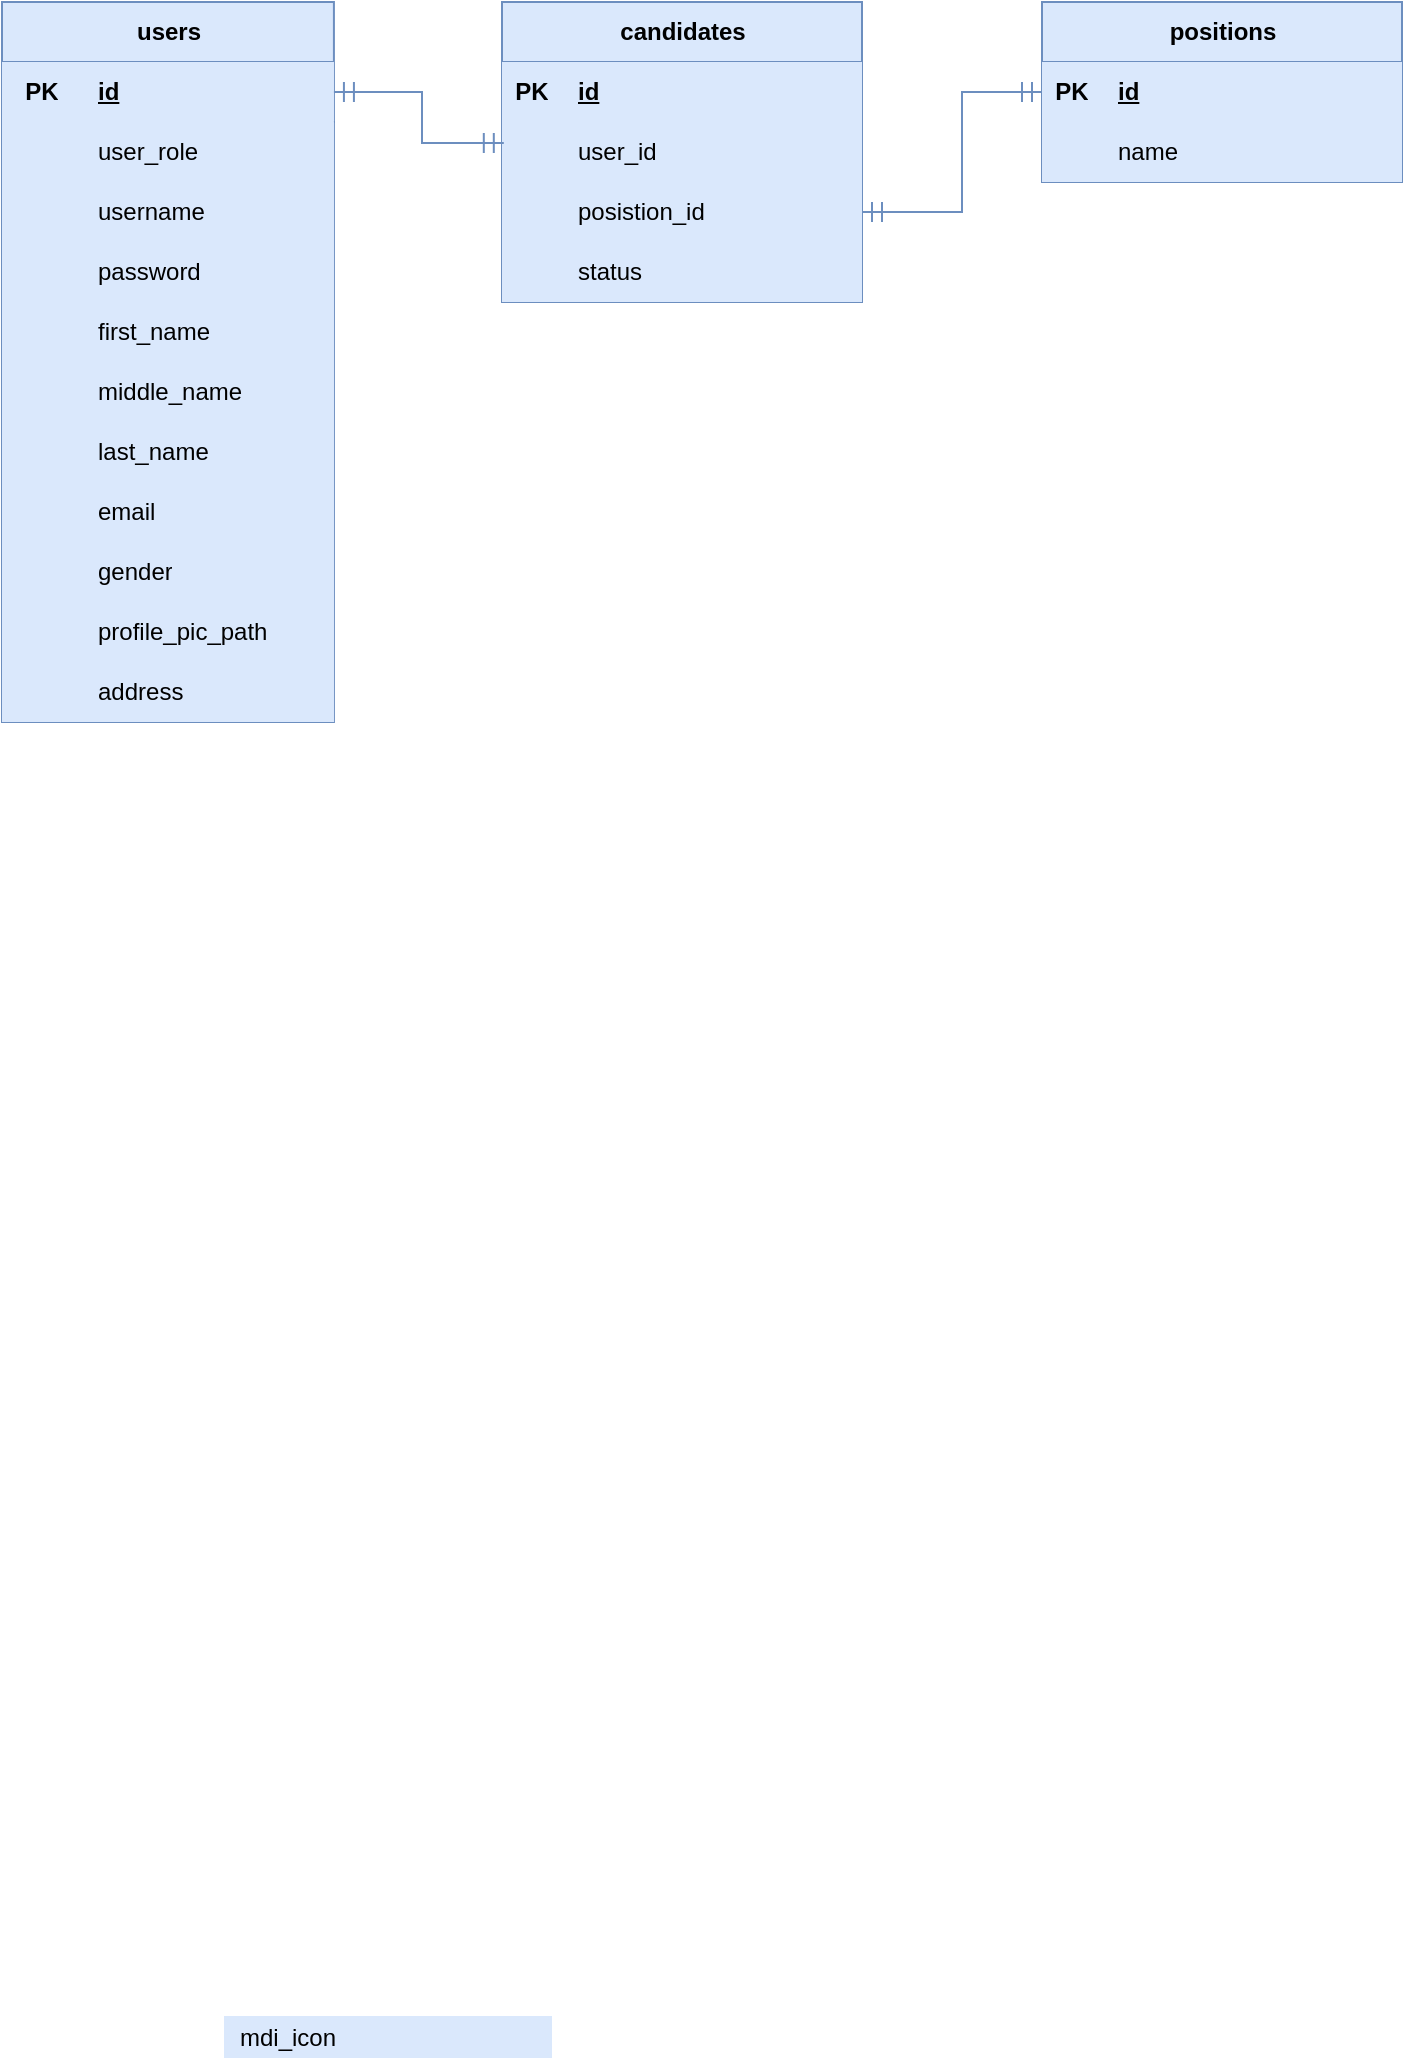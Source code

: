 <mxfile version="21.6.8" type="device">
  <diagram id="R2lEEEUBdFMjLlhIrx00" name="Page-1">
    <mxGraphModel dx="1759" dy="1696" grid="1" gridSize="10" guides="1" tooltips="1" connect="1" arrows="1" fold="1" page="1" pageScale="1" pageWidth="850" pageHeight="1100" math="0" shadow="0" extFonts="Permanent Marker^https://fonts.googleapis.com/css?family=Permanent+Marker">
      <root>
        <mxCell id="0" />
        <mxCell id="1" parent="0" />
        <mxCell id="FnZsgBoeHZm3OFhOHPzo-1" value="candidates" style="shape=table;startSize=30;container=1;collapsible=1;childLayout=tableLayout;fixedRows=1;rowLines=0;fontStyle=1;align=center;resizeLast=1;html=1;fillColor=#dae8fc;strokeColor=#6c8ebf;shadow=0;swimlaneLine=1;" parent="1" vertex="1">
          <mxGeometry x="-550" y="-960" width="180" height="150.0" as="geometry" />
        </mxCell>
        <mxCell id="FnZsgBoeHZm3OFhOHPzo-2" value="" style="shape=tableRow;horizontal=0;startSize=0;swimlaneHead=0;swimlaneBody=0;fillColor=#dae8fc;collapsible=0;dropTarget=0;points=[[0,0.5],[1,0.5]];portConstraint=eastwest;top=0;left=0;right=0;bottom=1;strokeColor=#6c8ebf;shadow=0;swimlaneLine=1;" parent="FnZsgBoeHZm3OFhOHPzo-1" vertex="1">
          <mxGeometry y="30" width="180" height="30" as="geometry" />
        </mxCell>
        <mxCell id="FnZsgBoeHZm3OFhOHPzo-3" value="PK" style="shape=partialRectangle;connectable=0;fillColor=#dae8fc;top=0;left=0;bottom=0;right=0;fontStyle=1;overflow=hidden;whiteSpace=wrap;html=1;strokeColor=#6c8ebf;shadow=0;swimlaneLine=1;" parent="FnZsgBoeHZm3OFhOHPzo-2" vertex="1">
          <mxGeometry width="30" height="30" as="geometry">
            <mxRectangle width="30" height="30" as="alternateBounds" />
          </mxGeometry>
        </mxCell>
        <mxCell id="FnZsgBoeHZm3OFhOHPzo-4" value="id&lt;span data-lucid-content=&quot;{&amp;quot;t&amp;quot;:&amp;quot;id&amp;quot;,&amp;quot;m&amp;quot;:[{&amp;quot;s&amp;quot;:0,&amp;quot;n&amp;quot;:&amp;quot;c&amp;quot;,&amp;quot;v&amp;quot;:&amp;quot;3a414aff&amp;quot;,&amp;quot;e&amp;quot;:2},{&amp;quot;s&amp;quot;:0,&amp;quot;n&amp;quot;:&amp;quot;s&amp;quot;,&amp;quot;v&amp;quot;:22.222,&amp;quot;e&amp;quot;:2}]}&quot; data-lucid-type=&quot;application/vnd.lucid.text&quot;&gt;&lt;/span&gt;&lt;span data-lucid-content=&quot;{&amp;quot;t&amp;quot;:&amp;quot;id&amp;quot;,&amp;quot;m&amp;quot;:[{&amp;quot;s&amp;quot;:0,&amp;quot;n&amp;quot;:&amp;quot;c&amp;quot;,&amp;quot;v&amp;quot;:&amp;quot;3a414aff&amp;quot;,&amp;quot;e&amp;quot;:2},{&amp;quot;s&amp;quot;:0,&amp;quot;n&amp;quot;:&amp;quot;s&amp;quot;,&amp;quot;v&amp;quot;:22.222,&amp;quot;e&amp;quot;:2}]}&quot; data-lucid-type=&quot;application/vnd.lucid.text&quot;&gt;&lt;/span&gt;&lt;span data-lucid-content=&quot;{&amp;quot;t&amp;quot;:&amp;quot;id&amp;quot;,&amp;quot;m&amp;quot;:[{&amp;quot;s&amp;quot;:0,&amp;quot;n&amp;quot;:&amp;quot;c&amp;quot;,&amp;quot;v&amp;quot;:&amp;quot;3a414aff&amp;quot;,&amp;quot;e&amp;quot;:2},{&amp;quot;s&amp;quot;:0,&amp;quot;n&amp;quot;:&amp;quot;s&amp;quot;,&amp;quot;v&amp;quot;:22.222,&amp;quot;e&amp;quot;:2}]}&quot; data-lucid-type=&quot;application/vnd.lucid.text&quot;&gt;&lt;/span&gt;&lt;span data-lucid-content=&quot;{&amp;quot;t&amp;quot;:&amp;quot;id&amp;quot;,&amp;quot;m&amp;quot;:[{&amp;quot;s&amp;quot;:0,&amp;quot;n&amp;quot;:&amp;quot;c&amp;quot;,&amp;quot;v&amp;quot;:&amp;quot;3a414aff&amp;quot;,&amp;quot;e&amp;quot;:2},{&amp;quot;s&amp;quot;:0,&amp;quot;n&amp;quot;:&amp;quot;s&amp;quot;,&amp;quot;v&amp;quot;:22.222,&amp;quot;e&amp;quot;:2}]}&quot; data-lucid-type=&quot;application/vnd.lucid.text&quot;&gt;&lt;/span&gt;&lt;span data-lucid-content=&quot;{&amp;quot;t&amp;quot;:&amp;quot;id&amp;quot;,&amp;quot;m&amp;quot;:[{&amp;quot;s&amp;quot;:0,&amp;quot;n&amp;quot;:&amp;quot;c&amp;quot;,&amp;quot;v&amp;quot;:&amp;quot;3a414aff&amp;quot;,&amp;quot;e&amp;quot;:2},{&amp;quot;s&amp;quot;:0,&amp;quot;n&amp;quot;:&amp;quot;s&amp;quot;,&amp;quot;v&amp;quot;:22.222,&amp;quot;e&amp;quot;:2}]}&quot; data-lucid-type=&quot;application/vnd.lucid.text&quot;&gt;&lt;/span&gt;" style="shape=partialRectangle;connectable=0;fillColor=#dae8fc;top=0;left=0;bottom=0;right=0;align=left;spacingLeft=6;fontStyle=5;overflow=hidden;whiteSpace=wrap;html=1;strokeColor=#6c8ebf;shadow=0;swimlaneLine=1;" parent="FnZsgBoeHZm3OFhOHPzo-2" vertex="1">
          <mxGeometry x="30" width="150" height="30" as="geometry">
            <mxRectangle width="150" height="30" as="alternateBounds" />
          </mxGeometry>
        </mxCell>
        <mxCell id="FnZsgBoeHZm3OFhOHPzo-5" value="" style="shape=tableRow;horizontal=0;startSize=0;swimlaneHead=0;swimlaneBody=0;fillColor=#dae8fc;collapsible=0;dropTarget=0;points=[[0,0.5],[1,0.5]];portConstraint=eastwest;top=0;left=0;right=0;bottom=0;strokeColor=#6c8ebf;shadow=0;swimlaneLine=1;" parent="FnZsgBoeHZm3OFhOHPzo-1" vertex="1">
          <mxGeometry y="60" width="180" height="30" as="geometry" />
        </mxCell>
        <mxCell id="FnZsgBoeHZm3OFhOHPzo-6" value="" style="shape=partialRectangle;connectable=0;fillColor=#dae8fc;top=0;left=0;bottom=0;right=0;editable=1;overflow=hidden;whiteSpace=wrap;html=1;strokeColor=#6c8ebf;shadow=0;swimlaneLine=1;" parent="FnZsgBoeHZm3OFhOHPzo-5" vertex="1">
          <mxGeometry width="30" height="30" as="geometry">
            <mxRectangle width="30" height="30" as="alternateBounds" />
          </mxGeometry>
        </mxCell>
        <mxCell id="FnZsgBoeHZm3OFhOHPzo-7" value="user_id" style="shape=partialRectangle;connectable=0;fillColor=#dae8fc;top=0;left=0;bottom=0;right=0;align=left;spacingLeft=6;overflow=hidden;whiteSpace=wrap;html=1;strokeColor=#6c8ebf;shadow=0;swimlaneLine=1;" parent="FnZsgBoeHZm3OFhOHPzo-5" vertex="1">
          <mxGeometry x="30" width="150" height="30" as="geometry">
            <mxRectangle width="150" height="30" as="alternateBounds" />
          </mxGeometry>
        </mxCell>
        <mxCell id="FnZsgBoeHZm3OFhOHPzo-8" value="" style="shape=tableRow;horizontal=0;startSize=0;swimlaneHead=0;swimlaneBody=0;fillColor=#dae8fc;collapsible=0;dropTarget=0;points=[[0,0.5],[1,0.5]];portConstraint=eastwest;top=0;left=0;right=0;bottom=0;strokeColor=#6c8ebf;shadow=0;swimlaneLine=1;" parent="FnZsgBoeHZm3OFhOHPzo-1" vertex="1">
          <mxGeometry y="90" width="180" height="30" as="geometry" />
        </mxCell>
        <mxCell id="FnZsgBoeHZm3OFhOHPzo-9" value="" style="shape=partialRectangle;connectable=0;fillColor=#dae8fc;top=0;left=0;bottom=0;right=0;editable=1;overflow=hidden;whiteSpace=wrap;html=1;strokeColor=#6c8ebf;shadow=0;swimlaneLine=1;" parent="FnZsgBoeHZm3OFhOHPzo-8" vertex="1">
          <mxGeometry width="30" height="30" as="geometry">
            <mxRectangle width="30" height="30" as="alternateBounds" />
          </mxGeometry>
        </mxCell>
        <mxCell id="FnZsgBoeHZm3OFhOHPzo-10" value="posistion_id" style="shape=partialRectangle;connectable=0;fillColor=#dae8fc;top=0;left=0;bottom=0;right=0;align=left;spacingLeft=6;overflow=hidden;whiteSpace=wrap;html=1;strokeColor=#6c8ebf;shadow=0;swimlaneLine=1;" parent="FnZsgBoeHZm3OFhOHPzo-8" vertex="1">
          <mxGeometry x="30" width="150" height="30" as="geometry">
            <mxRectangle width="150" height="30" as="alternateBounds" />
          </mxGeometry>
        </mxCell>
        <mxCell id="BjhhpSd7ymP0cHESQUmX-1" style="shape=tableRow;horizontal=0;startSize=0;swimlaneHead=0;swimlaneBody=0;fillColor=#dae8fc;collapsible=0;dropTarget=0;points=[[0,0.5],[1,0.5]];portConstraint=eastwest;top=0;left=0;right=0;bottom=0;strokeColor=#6c8ebf;shadow=0;swimlaneLine=1;" parent="FnZsgBoeHZm3OFhOHPzo-1" vertex="1">
          <mxGeometry y="120" width="180" height="30" as="geometry" />
        </mxCell>
        <mxCell id="BjhhpSd7ymP0cHESQUmX-2" style="shape=partialRectangle;connectable=0;fillColor=#dae8fc;top=0;left=0;bottom=0;right=0;editable=1;overflow=hidden;whiteSpace=wrap;html=1;strokeColor=#6c8ebf;shadow=0;swimlaneLine=1;" parent="BjhhpSd7ymP0cHESQUmX-1" vertex="1">
          <mxGeometry width="30" height="30" as="geometry">
            <mxRectangle width="30" height="30" as="alternateBounds" />
          </mxGeometry>
        </mxCell>
        <mxCell id="BjhhpSd7ymP0cHESQUmX-3" value="status" style="shape=partialRectangle;connectable=0;fillColor=#dae8fc;top=0;left=0;bottom=0;right=0;align=left;spacingLeft=6;overflow=hidden;whiteSpace=wrap;html=1;strokeColor=#6c8ebf;shadow=0;swimlaneLine=1;" parent="BjhhpSd7ymP0cHESQUmX-1" vertex="1">
          <mxGeometry x="30" width="150" height="30" as="geometry">
            <mxRectangle width="150" height="30" as="alternateBounds" />
          </mxGeometry>
        </mxCell>
        <mxCell id="FnZsgBoeHZm3OFhOHPzo-114" value="users" style="shape=table;startSize=30;container=1;collapsible=1;childLayout=tableLayout;fixedRows=1;rowLines=0;fontStyle=1;align=center;resizeLast=1;html=1;fillColor=#dae8fc;strokeColor=#6c8ebf;shadow=0;swimlaneLine=1;" parent="1" vertex="1">
          <mxGeometry x="-800" y="-960" width="165.96" height="360" as="geometry" />
        </mxCell>
        <mxCell id="FnZsgBoeHZm3OFhOHPzo-115" value="" style="shape=tableRow;horizontal=0;startSize=0;swimlaneHead=0;swimlaneBody=0;fillColor=#dae8fc;collapsible=0;dropTarget=0;points=[[0,0.5],[1,0.5]];portConstraint=eastwest;top=0;left=0;right=0;bottom=1;strokeColor=#6c8ebf;shadow=0;swimlaneLine=1;" parent="FnZsgBoeHZm3OFhOHPzo-114" vertex="1">
          <mxGeometry y="30" width="165.96" height="30" as="geometry" />
        </mxCell>
        <mxCell id="FnZsgBoeHZm3OFhOHPzo-116" value="PK" style="shape=partialRectangle;connectable=0;fillColor=#dae8fc;top=0;left=0;bottom=0;right=0;fontStyle=1;overflow=hidden;whiteSpace=wrap;html=1;strokeColor=#6c8ebf;shadow=0;swimlaneLine=1;" parent="FnZsgBoeHZm3OFhOHPzo-115" vertex="1">
          <mxGeometry width="40" height="30" as="geometry">
            <mxRectangle width="40" height="30" as="alternateBounds" />
          </mxGeometry>
        </mxCell>
        <mxCell id="FnZsgBoeHZm3OFhOHPzo-117" value="id&lt;span data-lucid-content=&quot;{&amp;quot;t&amp;quot;:&amp;quot;id&amp;quot;,&amp;quot;m&amp;quot;:[{&amp;quot;s&amp;quot;:0,&amp;quot;n&amp;quot;:&amp;quot;c&amp;quot;,&amp;quot;v&amp;quot;:&amp;quot;3a414aff&amp;quot;,&amp;quot;e&amp;quot;:2},{&amp;quot;s&amp;quot;:0,&amp;quot;n&amp;quot;:&amp;quot;s&amp;quot;,&amp;quot;v&amp;quot;:22.222,&amp;quot;e&amp;quot;:2}]}&quot; data-lucid-type=&quot;application/vnd.lucid.text&quot;&gt;&lt;/span&gt;&lt;span data-lucid-content=&quot;{&amp;quot;t&amp;quot;:&amp;quot;id&amp;quot;,&amp;quot;m&amp;quot;:[{&amp;quot;s&amp;quot;:0,&amp;quot;n&amp;quot;:&amp;quot;c&amp;quot;,&amp;quot;v&amp;quot;:&amp;quot;3a414aff&amp;quot;,&amp;quot;e&amp;quot;:2},{&amp;quot;s&amp;quot;:0,&amp;quot;n&amp;quot;:&amp;quot;s&amp;quot;,&amp;quot;v&amp;quot;:22.222,&amp;quot;e&amp;quot;:2}]}&quot; data-lucid-type=&quot;application/vnd.lucid.text&quot;&gt;&lt;/span&gt;&lt;span data-lucid-content=&quot;{&amp;quot;t&amp;quot;:&amp;quot;id&amp;quot;,&amp;quot;m&amp;quot;:[{&amp;quot;s&amp;quot;:0,&amp;quot;n&amp;quot;:&amp;quot;c&amp;quot;,&amp;quot;v&amp;quot;:&amp;quot;3a414aff&amp;quot;,&amp;quot;e&amp;quot;:2},{&amp;quot;s&amp;quot;:0,&amp;quot;n&amp;quot;:&amp;quot;s&amp;quot;,&amp;quot;v&amp;quot;:22.222,&amp;quot;e&amp;quot;:2}]}&quot; data-lucid-type=&quot;application/vnd.lucid.text&quot;&gt;&lt;/span&gt;&lt;span data-lucid-content=&quot;{&amp;quot;t&amp;quot;:&amp;quot;id&amp;quot;,&amp;quot;m&amp;quot;:[{&amp;quot;s&amp;quot;:0,&amp;quot;n&amp;quot;:&amp;quot;c&amp;quot;,&amp;quot;v&amp;quot;:&amp;quot;3a414aff&amp;quot;,&amp;quot;e&amp;quot;:2},{&amp;quot;s&amp;quot;:0,&amp;quot;n&amp;quot;:&amp;quot;s&amp;quot;,&amp;quot;v&amp;quot;:22.222,&amp;quot;e&amp;quot;:2}]}&quot; data-lucid-type=&quot;application/vnd.lucid.text&quot;&gt;&lt;/span&gt;&lt;span data-lucid-content=&quot;{&amp;quot;t&amp;quot;:&amp;quot;id&amp;quot;,&amp;quot;m&amp;quot;:[{&amp;quot;s&amp;quot;:0,&amp;quot;n&amp;quot;:&amp;quot;c&amp;quot;,&amp;quot;v&amp;quot;:&amp;quot;3a414aff&amp;quot;,&amp;quot;e&amp;quot;:2},{&amp;quot;s&amp;quot;:0,&amp;quot;n&amp;quot;:&amp;quot;s&amp;quot;,&amp;quot;v&amp;quot;:22.222,&amp;quot;e&amp;quot;:2}]}&quot; data-lucid-type=&quot;application/vnd.lucid.text&quot;&gt;&lt;/span&gt;" style="shape=partialRectangle;connectable=0;fillColor=#dae8fc;top=0;left=0;bottom=0;right=0;align=left;spacingLeft=6;fontStyle=5;overflow=hidden;whiteSpace=wrap;html=1;strokeColor=#6c8ebf;shadow=0;swimlaneLine=1;" parent="FnZsgBoeHZm3OFhOHPzo-115" vertex="1">
          <mxGeometry x="40" width="125.96" height="30" as="geometry">
            <mxRectangle width="125.96" height="30" as="alternateBounds" />
          </mxGeometry>
        </mxCell>
        <mxCell id="jvCDzrmosAp2p4c99oZB-1" style="shape=tableRow;horizontal=0;startSize=0;swimlaneHead=0;swimlaneBody=0;fillColor=#dae8fc;collapsible=0;dropTarget=0;points=[[0,0.5],[1,0.5]];portConstraint=eastwest;top=0;left=0;right=0;bottom=0;strokeColor=#6c8ebf;shadow=0;swimlaneLine=1;" parent="FnZsgBoeHZm3OFhOHPzo-114" vertex="1">
          <mxGeometry y="60" width="165.96" height="30" as="geometry" />
        </mxCell>
        <mxCell id="jvCDzrmosAp2p4c99oZB-2" style="shape=partialRectangle;connectable=0;fillColor=#dae8fc;top=0;left=0;bottom=0;right=0;editable=1;overflow=hidden;whiteSpace=wrap;html=1;strokeColor=#6c8ebf;shadow=0;swimlaneLine=1;" parent="jvCDzrmosAp2p4c99oZB-1" vertex="1">
          <mxGeometry width="40" height="30" as="geometry">
            <mxRectangle width="40" height="30" as="alternateBounds" />
          </mxGeometry>
        </mxCell>
        <mxCell id="jvCDzrmosAp2p4c99oZB-3" value="user_role" style="shape=partialRectangle;connectable=0;fillColor=#dae8fc;top=0;left=0;bottom=0;right=0;align=left;spacingLeft=6;overflow=hidden;whiteSpace=wrap;html=1;strokeColor=#6c8ebf;shadow=0;swimlaneLine=1;" parent="jvCDzrmosAp2p4c99oZB-1" vertex="1">
          <mxGeometry x="40" width="125.96" height="30" as="geometry">
            <mxRectangle width="125.96" height="30" as="alternateBounds" />
          </mxGeometry>
        </mxCell>
        <mxCell id="jvCDzrmosAp2p4c99oZB-19" style="shape=tableRow;horizontal=0;startSize=0;swimlaneHead=0;swimlaneBody=0;fillColor=#dae8fc;collapsible=0;dropTarget=0;points=[[0,0.5],[1,0.5]];portConstraint=eastwest;top=0;left=0;right=0;bottom=0;strokeColor=#6c8ebf;shadow=0;swimlaneLine=1;" parent="FnZsgBoeHZm3OFhOHPzo-114" vertex="1">
          <mxGeometry y="90" width="165.96" height="30" as="geometry" />
        </mxCell>
        <mxCell id="jvCDzrmosAp2p4c99oZB-20" style="shape=partialRectangle;connectable=0;fillColor=#dae8fc;top=0;left=0;bottom=0;right=0;editable=1;overflow=hidden;whiteSpace=wrap;html=1;strokeColor=#6c8ebf;shadow=0;swimlaneLine=1;" parent="jvCDzrmosAp2p4c99oZB-19" vertex="1">
          <mxGeometry width="40" height="30" as="geometry">
            <mxRectangle width="40" height="30" as="alternateBounds" />
          </mxGeometry>
        </mxCell>
        <mxCell id="jvCDzrmosAp2p4c99oZB-21" value="username" style="shape=partialRectangle;connectable=0;fillColor=#dae8fc;top=0;left=0;bottom=0;right=0;align=left;spacingLeft=6;overflow=hidden;whiteSpace=wrap;html=1;strokeColor=#6c8ebf;shadow=0;swimlaneLine=1;" parent="jvCDzrmosAp2p4c99oZB-19" vertex="1">
          <mxGeometry x="40" width="125.96" height="30" as="geometry">
            <mxRectangle width="125.96" height="30" as="alternateBounds" />
          </mxGeometry>
        </mxCell>
        <mxCell id="jvCDzrmosAp2p4c99oZB-16" style="shape=tableRow;horizontal=0;startSize=0;swimlaneHead=0;swimlaneBody=0;fillColor=#dae8fc;collapsible=0;dropTarget=0;points=[[0,0.5],[1,0.5]];portConstraint=eastwest;top=0;left=0;right=0;bottom=0;strokeColor=#6c8ebf;shadow=0;swimlaneLine=1;" parent="FnZsgBoeHZm3OFhOHPzo-114" vertex="1">
          <mxGeometry y="120" width="165.96" height="30" as="geometry" />
        </mxCell>
        <mxCell id="jvCDzrmosAp2p4c99oZB-17" style="shape=partialRectangle;connectable=0;fillColor=#dae8fc;top=0;left=0;bottom=0;right=0;editable=1;overflow=hidden;whiteSpace=wrap;html=1;strokeColor=#6c8ebf;shadow=0;swimlaneLine=1;" parent="jvCDzrmosAp2p4c99oZB-16" vertex="1">
          <mxGeometry width="40" height="30" as="geometry">
            <mxRectangle width="40" height="30" as="alternateBounds" />
          </mxGeometry>
        </mxCell>
        <mxCell id="jvCDzrmosAp2p4c99oZB-18" value="password" style="shape=partialRectangle;connectable=0;fillColor=#dae8fc;top=0;left=0;bottom=0;right=0;align=left;spacingLeft=6;overflow=hidden;whiteSpace=wrap;html=1;strokeColor=#6c8ebf;shadow=0;swimlaneLine=1;" parent="jvCDzrmosAp2p4c99oZB-16" vertex="1">
          <mxGeometry x="40" width="125.96" height="30" as="geometry">
            <mxRectangle width="125.96" height="30" as="alternateBounds" />
          </mxGeometry>
        </mxCell>
        <mxCell id="FnZsgBoeHZm3OFhOHPzo-121" style="shape=tableRow;horizontal=0;startSize=0;swimlaneHead=0;swimlaneBody=0;fillColor=#dae8fc;collapsible=0;dropTarget=0;points=[[0,0.5],[1,0.5]];portConstraint=eastwest;top=0;left=0;right=0;bottom=0;strokeColor=#6c8ebf;shadow=0;swimlaneLine=1;" parent="FnZsgBoeHZm3OFhOHPzo-114" vertex="1">
          <mxGeometry y="150" width="165.96" height="30" as="geometry" />
        </mxCell>
        <mxCell id="FnZsgBoeHZm3OFhOHPzo-122" style="shape=partialRectangle;connectable=0;fillColor=#dae8fc;top=0;left=0;bottom=0;right=0;editable=1;overflow=hidden;whiteSpace=wrap;html=1;strokeColor=#6c8ebf;shadow=0;swimlaneLine=1;" parent="FnZsgBoeHZm3OFhOHPzo-121" vertex="1">
          <mxGeometry width="40" height="30" as="geometry">
            <mxRectangle width="40" height="30" as="alternateBounds" />
          </mxGeometry>
        </mxCell>
        <mxCell id="FnZsgBoeHZm3OFhOHPzo-123" value="first_name" style="shape=partialRectangle;connectable=0;fillColor=#dae8fc;top=0;left=0;bottom=0;right=0;align=left;spacingLeft=6;overflow=hidden;whiteSpace=wrap;html=1;strokeColor=#6c8ebf;shadow=0;swimlaneLine=1;" parent="FnZsgBoeHZm3OFhOHPzo-121" vertex="1">
          <mxGeometry x="40" width="125.96" height="30" as="geometry">
            <mxRectangle width="125.96" height="30" as="alternateBounds" />
          </mxGeometry>
        </mxCell>
        <mxCell id="FnZsgBoeHZm3OFhOHPzo-160" style="shape=tableRow;horizontal=0;startSize=0;swimlaneHead=0;swimlaneBody=0;fillColor=#dae8fc;collapsible=0;dropTarget=0;points=[[0,0.5],[1,0.5]];portConstraint=eastwest;top=0;left=0;right=0;bottom=0;strokeColor=#6c8ebf;shadow=0;swimlaneLine=1;" parent="FnZsgBoeHZm3OFhOHPzo-114" vertex="1">
          <mxGeometry y="180" width="165.96" height="30" as="geometry" />
        </mxCell>
        <mxCell id="FnZsgBoeHZm3OFhOHPzo-161" style="shape=partialRectangle;connectable=0;fillColor=#dae8fc;top=0;left=0;bottom=0;right=0;editable=1;overflow=hidden;whiteSpace=wrap;html=1;strokeColor=#6c8ebf;shadow=0;swimlaneLine=1;" parent="FnZsgBoeHZm3OFhOHPzo-160" vertex="1">
          <mxGeometry width="40" height="30" as="geometry">
            <mxRectangle width="40" height="30" as="alternateBounds" />
          </mxGeometry>
        </mxCell>
        <mxCell id="FnZsgBoeHZm3OFhOHPzo-162" value="middle_name" style="shape=partialRectangle;connectable=0;fillColor=#dae8fc;top=0;left=0;bottom=0;right=0;align=left;spacingLeft=6;overflow=hidden;whiteSpace=wrap;html=1;strokeColor=#6c8ebf;shadow=0;swimlaneLine=1;" parent="FnZsgBoeHZm3OFhOHPzo-160" vertex="1">
          <mxGeometry x="40" width="125.96" height="30" as="geometry">
            <mxRectangle width="125.96" height="30" as="alternateBounds" />
          </mxGeometry>
        </mxCell>
        <mxCell id="FnZsgBoeHZm3OFhOHPzo-157" style="shape=tableRow;horizontal=0;startSize=0;swimlaneHead=0;swimlaneBody=0;fillColor=#dae8fc;collapsible=0;dropTarget=0;points=[[0,0.5],[1,0.5]];portConstraint=eastwest;top=0;left=0;right=0;bottom=0;strokeColor=#6c8ebf;shadow=0;swimlaneLine=1;" parent="FnZsgBoeHZm3OFhOHPzo-114" vertex="1">
          <mxGeometry y="210" width="165.96" height="30" as="geometry" />
        </mxCell>
        <mxCell id="FnZsgBoeHZm3OFhOHPzo-158" style="shape=partialRectangle;connectable=0;fillColor=#dae8fc;top=0;left=0;bottom=0;right=0;editable=1;overflow=hidden;whiteSpace=wrap;html=1;strokeColor=#6c8ebf;shadow=0;swimlaneLine=1;" parent="FnZsgBoeHZm3OFhOHPzo-157" vertex="1">
          <mxGeometry width="40" height="30" as="geometry">
            <mxRectangle width="40" height="30" as="alternateBounds" />
          </mxGeometry>
        </mxCell>
        <mxCell id="FnZsgBoeHZm3OFhOHPzo-159" value="last_name" style="shape=partialRectangle;connectable=0;fillColor=#dae8fc;top=0;left=0;bottom=0;right=0;align=left;spacingLeft=6;overflow=hidden;whiteSpace=wrap;html=1;strokeColor=#6c8ebf;shadow=0;swimlaneLine=1;" parent="FnZsgBoeHZm3OFhOHPzo-157" vertex="1">
          <mxGeometry x="40" width="125.96" height="30" as="geometry">
            <mxRectangle width="125.96" height="30" as="alternateBounds" />
          </mxGeometry>
        </mxCell>
        <mxCell id="FnZsgBoeHZm3OFhOHPzo-166" style="shape=tableRow;horizontal=0;startSize=0;swimlaneHead=0;swimlaneBody=0;fillColor=#dae8fc;collapsible=0;dropTarget=0;points=[[0,0.5],[1,0.5]];portConstraint=eastwest;top=0;left=0;right=0;bottom=0;strokeColor=#6c8ebf;shadow=0;swimlaneLine=1;" parent="FnZsgBoeHZm3OFhOHPzo-114" vertex="1">
          <mxGeometry y="240" width="165.96" height="30" as="geometry" />
        </mxCell>
        <mxCell id="FnZsgBoeHZm3OFhOHPzo-167" style="shape=partialRectangle;connectable=0;fillColor=#dae8fc;top=0;left=0;bottom=0;right=0;editable=1;overflow=hidden;whiteSpace=wrap;html=1;strokeColor=#6c8ebf;shadow=0;swimlaneLine=1;" parent="FnZsgBoeHZm3OFhOHPzo-166" vertex="1">
          <mxGeometry width="40" height="30" as="geometry">
            <mxRectangle width="40" height="30" as="alternateBounds" />
          </mxGeometry>
        </mxCell>
        <mxCell id="FnZsgBoeHZm3OFhOHPzo-168" value="email" style="shape=partialRectangle;connectable=0;fillColor=#dae8fc;top=0;left=0;bottom=0;right=0;align=left;spacingLeft=6;overflow=hidden;whiteSpace=wrap;html=1;strokeColor=#6c8ebf;shadow=0;swimlaneLine=1;" parent="FnZsgBoeHZm3OFhOHPzo-166" vertex="1">
          <mxGeometry x="40" width="125.96" height="30" as="geometry">
            <mxRectangle width="125.96" height="30" as="alternateBounds" />
          </mxGeometry>
        </mxCell>
        <mxCell id="FnZsgBoeHZm3OFhOHPzo-124" value="" style="shape=tableRow;horizontal=0;startSize=0;swimlaneHead=0;swimlaneBody=0;fillColor=#dae8fc;collapsible=0;dropTarget=0;points=[[0,0.5],[1,0.5]];portConstraint=eastwest;top=0;left=0;right=0;bottom=0;strokeColor=#6c8ebf;shadow=0;swimlaneLine=1;" parent="FnZsgBoeHZm3OFhOHPzo-114" vertex="1">
          <mxGeometry y="270" width="165.96" height="30" as="geometry" />
        </mxCell>
        <mxCell id="FnZsgBoeHZm3OFhOHPzo-125" value="" style="shape=partialRectangle;connectable=0;fillColor=#dae8fc;top=0;left=0;bottom=0;right=0;editable=1;overflow=hidden;whiteSpace=wrap;html=1;strokeColor=#6c8ebf;shadow=0;swimlaneLine=1;" parent="FnZsgBoeHZm3OFhOHPzo-124" vertex="1">
          <mxGeometry width="40" height="30" as="geometry">
            <mxRectangle width="40" height="30" as="alternateBounds" />
          </mxGeometry>
        </mxCell>
        <mxCell id="FnZsgBoeHZm3OFhOHPzo-126" value="gender" style="shape=partialRectangle;connectable=0;fillColor=#dae8fc;top=0;left=0;bottom=0;right=0;align=left;spacingLeft=6;overflow=hidden;whiteSpace=wrap;html=1;strokeColor=#6c8ebf;shadow=0;swimlaneLine=1;" parent="FnZsgBoeHZm3OFhOHPzo-124" vertex="1">
          <mxGeometry x="40" width="125.96" height="30" as="geometry">
            <mxRectangle width="125.96" height="30" as="alternateBounds" />
          </mxGeometry>
        </mxCell>
        <mxCell id="FnZsgBoeHZm3OFhOHPzo-127" style="shape=tableRow;horizontal=0;startSize=0;swimlaneHead=0;swimlaneBody=0;fillColor=#dae8fc;collapsible=0;dropTarget=0;points=[[0,0.5],[1,0.5]];portConstraint=eastwest;top=0;left=0;right=0;bottom=0;strokeColor=#6c8ebf;shadow=0;swimlaneLine=1;" parent="FnZsgBoeHZm3OFhOHPzo-114" vertex="1">
          <mxGeometry y="300" width="165.96" height="30" as="geometry" />
        </mxCell>
        <mxCell id="FnZsgBoeHZm3OFhOHPzo-128" style="shape=partialRectangle;connectable=0;fillColor=#dae8fc;top=0;left=0;bottom=0;right=0;editable=1;overflow=hidden;whiteSpace=wrap;html=1;strokeColor=#6c8ebf;shadow=0;swimlaneLine=1;" parent="FnZsgBoeHZm3OFhOHPzo-127" vertex="1">
          <mxGeometry width="40" height="30" as="geometry">
            <mxRectangle width="40" height="30" as="alternateBounds" />
          </mxGeometry>
        </mxCell>
        <mxCell id="FnZsgBoeHZm3OFhOHPzo-129" value="profile_pic_path" style="shape=partialRectangle;connectable=0;fillColor=#dae8fc;top=0;left=0;bottom=0;right=0;align=left;spacingLeft=6;overflow=hidden;whiteSpace=wrap;html=1;strokeColor=#6c8ebf;shadow=0;swimlaneLine=1;" parent="FnZsgBoeHZm3OFhOHPzo-127" vertex="1">
          <mxGeometry x="40" width="125.96" height="30" as="geometry">
            <mxRectangle width="125.96" height="30" as="alternateBounds" />
          </mxGeometry>
        </mxCell>
        <mxCell id="FnZsgBoeHZm3OFhOHPzo-136" style="shape=tableRow;horizontal=0;startSize=0;swimlaneHead=0;swimlaneBody=0;fillColor=#dae8fc;collapsible=0;dropTarget=0;points=[[0,0.5],[1,0.5]];portConstraint=eastwest;top=0;left=0;right=0;bottom=0;strokeColor=#6c8ebf;shadow=0;swimlaneLine=1;" parent="FnZsgBoeHZm3OFhOHPzo-114" vertex="1">
          <mxGeometry y="330" width="165.96" height="30" as="geometry" />
        </mxCell>
        <mxCell id="FnZsgBoeHZm3OFhOHPzo-137" style="shape=partialRectangle;connectable=0;fillColor=#dae8fc;top=0;left=0;bottom=0;right=0;editable=1;overflow=hidden;whiteSpace=wrap;html=1;strokeColor=#6c8ebf;shadow=0;swimlaneLine=1;" parent="FnZsgBoeHZm3OFhOHPzo-136" vertex="1">
          <mxGeometry width="40" height="30" as="geometry">
            <mxRectangle width="40" height="30" as="alternateBounds" />
          </mxGeometry>
        </mxCell>
        <mxCell id="FnZsgBoeHZm3OFhOHPzo-138" value="address" style="shape=partialRectangle;connectable=0;fillColor=#dae8fc;top=0;left=0;bottom=0;right=0;align=left;spacingLeft=6;overflow=hidden;whiteSpace=wrap;html=1;strokeColor=#6c8ebf;shadow=0;swimlaneLine=1;" parent="FnZsgBoeHZm3OFhOHPzo-136" vertex="1">
          <mxGeometry x="40" width="125.96" height="30" as="geometry">
            <mxRectangle width="125.96" height="30" as="alternateBounds" />
          </mxGeometry>
        </mxCell>
        <mxCell id="FnZsgBoeHZm3OFhOHPzo-169" value="" style="fontSize=12;html=1;endArrow=ERmandOne;startArrow=ERmandOne;rounded=0;startSize=8;endSize=8;exitX=0.005;exitY=0.349;exitDx=0;exitDy=0;entryX=1;entryY=0.5;entryDx=0;entryDy=0;endFill=0;edgeStyle=elbowEdgeStyle;fillColor=#dae8fc;strokeColor=#6c8ebf;shadow=0;swimlaneLine=1;exitPerimeter=0;" parent="1" source="FnZsgBoeHZm3OFhOHPzo-5" target="FnZsgBoeHZm3OFhOHPzo-115" edge="1">
          <mxGeometry width="100" height="100" relative="1" as="geometry">
            <mxPoint x="-808" y="-915" as="sourcePoint" />
            <mxPoint x="-778" y="-756" as="targetPoint" />
            <Array as="points">
              <mxPoint x="-590" y="-900" />
            </Array>
          </mxGeometry>
        </mxCell>
        <mxCell id="jvCDzrmosAp2p4c99oZB-14" value="" style="edgeStyle=none;curved=1;rounded=0;orthogonalLoop=1;jettySize=auto;html=1;fontSize=12;startSize=8;endSize=8;" parent="1" edge="1">
          <mxGeometry relative="1" as="geometry">
            <mxPoint x="-48" y="-183" as="targetPoint" />
          </mxGeometry>
        </mxCell>
        <mxCell id="0gLkgq13xIGwH0DffjJX-23" value="mdi_icon" style="shape=partialRectangle;connectable=0;fillColor=#dae8fc;top=0;left=0;bottom=0;right=0;align=left;spacingLeft=6;overflow=hidden;whiteSpace=wrap;html=1;strokeColor=#6c8ebf;shadow=0;swimlaneLine=1;" parent="1" vertex="1">
          <mxGeometry x="-689" y="47" width="164" height="21" as="geometry">
            <mxRectangle width="164" height="21" as="alternateBounds" />
          </mxGeometry>
        </mxCell>
        <mxCell id="jvCDzrmosAp2p4c99oZB-26" value="positions" style="shape=table;startSize=30;container=1;collapsible=1;childLayout=tableLayout;fixedRows=1;rowLines=0;fontStyle=1;align=center;resizeLast=1;html=1;fillColor=#dae8fc;strokeColor=#6c8ebf;shadow=0;swimlaneLine=1;" parent="1" vertex="1">
          <mxGeometry x="-280" y="-960" width="180" height="90.0" as="geometry" />
        </mxCell>
        <mxCell id="jvCDzrmosAp2p4c99oZB-27" value="" style="shape=tableRow;horizontal=0;startSize=0;swimlaneHead=0;swimlaneBody=0;fillColor=#dae8fc;collapsible=0;dropTarget=0;points=[[0,0.5],[1,0.5]];portConstraint=eastwest;top=0;left=0;right=0;bottom=1;strokeColor=#6c8ebf;shadow=0;swimlaneLine=1;" parent="jvCDzrmosAp2p4c99oZB-26" vertex="1">
          <mxGeometry y="30" width="180" height="30" as="geometry" />
        </mxCell>
        <mxCell id="jvCDzrmosAp2p4c99oZB-28" value="PK" style="shape=partialRectangle;connectable=0;fillColor=#dae8fc;top=0;left=0;bottom=0;right=0;fontStyle=1;overflow=hidden;whiteSpace=wrap;html=1;strokeColor=#6c8ebf;shadow=0;swimlaneLine=1;" parent="jvCDzrmosAp2p4c99oZB-27" vertex="1">
          <mxGeometry width="30" height="30" as="geometry">
            <mxRectangle width="30" height="30" as="alternateBounds" />
          </mxGeometry>
        </mxCell>
        <mxCell id="jvCDzrmosAp2p4c99oZB-29" value="id&lt;span data-lucid-content=&quot;{&amp;quot;t&amp;quot;:&amp;quot;id&amp;quot;,&amp;quot;m&amp;quot;:[{&amp;quot;s&amp;quot;:0,&amp;quot;n&amp;quot;:&amp;quot;c&amp;quot;,&amp;quot;v&amp;quot;:&amp;quot;3a414aff&amp;quot;,&amp;quot;e&amp;quot;:2},{&amp;quot;s&amp;quot;:0,&amp;quot;n&amp;quot;:&amp;quot;s&amp;quot;,&amp;quot;v&amp;quot;:22.222,&amp;quot;e&amp;quot;:2}]}&quot; data-lucid-type=&quot;application/vnd.lucid.text&quot;&gt;&lt;/span&gt;&lt;span data-lucid-content=&quot;{&amp;quot;t&amp;quot;:&amp;quot;id&amp;quot;,&amp;quot;m&amp;quot;:[{&amp;quot;s&amp;quot;:0,&amp;quot;n&amp;quot;:&amp;quot;c&amp;quot;,&amp;quot;v&amp;quot;:&amp;quot;3a414aff&amp;quot;,&amp;quot;e&amp;quot;:2},{&amp;quot;s&amp;quot;:0,&amp;quot;n&amp;quot;:&amp;quot;s&amp;quot;,&amp;quot;v&amp;quot;:22.222,&amp;quot;e&amp;quot;:2}]}&quot; data-lucid-type=&quot;application/vnd.lucid.text&quot;&gt;&lt;/span&gt;&lt;span data-lucid-content=&quot;{&amp;quot;t&amp;quot;:&amp;quot;id&amp;quot;,&amp;quot;m&amp;quot;:[{&amp;quot;s&amp;quot;:0,&amp;quot;n&amp;quot;:&amp;quot;c&amp;quot;,&amp;quot;v&amp;quot;:&amp;quot;3a414aff&amp;quot;,&amp;quot;e&amp;quot;:2},{&amp;quot;s&amp;quot;:0,&amp;quot;n&amp;quot;:&amp;quot;s&amp;quot;,&amp;quot;v&amp;quot;:22.222,&amp;quot;e&amp;quot;:2}]}&quot; data-lucid-type=&quot;application/vnd.lucid.text&quot;&gt;&lt;/span&gt;&lt;span data-lucid-content=&quot;{&amp;quot;t&amp;quot;:&amp;quot;id&amp;quot;,&amp;quot;m&amp;quot;:[{&amp;quot;s&amp;quot;:0,&amp;quot;n&amp;quot;:&amp;quot;c&amp;quot;,&amp;quot;v&amp;quot;:&amp;quot;3a414aff&amp;quot;,&amp;quot;e&amp;quot;:2},{&amp;quot;s&amp;quot;:0,&amp;quot;n&amp;quot;:&amp;quot;s&amp;quot;,&amp;quot;v&amp;quot;:22.222,&amp;quot;e&amp;quot;:2}]}&quot; data-lucid-type=&quot;application/vnd.lucid.text&quot;&gt;&lt;/span&gt;&lt;span data-lucid-content=&quot;{&amp;quot;t&amp;quot;:&amp;quot;id&amp;quot;,&amp;quot;m&amp;quot;:[{&amp;quot;s&amp;quot;:0,&amp;quot;n&amp;quot;:&amp;quot;c&amp;quot;,&amp;quot;v&amp;quot;:&amp;quot;3a414aff&amp;quot;,&amp;quot;e&amp;quot;:2},{&amp;quot;s&amp;quot;:0,&amp;quot;n&amp;quot;:&amp;quot;s&amp;quot;,&amp;quot;v&amp;quot;:22.222,&amp;quot;e&amp;quot;:2}]}&quot; data-lucid-type=&quot;application/vnd.lucid.text&quot;&gt;&lt;/span&gt;" style="shape=partialRectangle;connectable=0;fillColor=#dae8fc;top=0;left=0;bottom=0;right=0;align=left;spacingLeft=6;fontStyle=5;overflow=hidden;whiteSpace=wrap;html=1;strokeColor=#6c8ebf;shadow=0;swimlaneLine=1;" parent="jvCDzrmosAp2p4c99oZB-27" vertex="1">
          <mxGeometry x="30" width="150" height="30" as="geometry">
            <mxRectangle width="150" height="30" as="alternateBounds" />
          </mxGeometry>
        </mxCell>
        <mxCell id="jvCDzrmosAp2p4c99oZB-30" value="" style="shape=tableRow;horizontal=0;startSize=0;swimlaneHead=0;swimlaneBody=0;fillColor=#dae8fc;collapsible=0;dropTarget=0;points=[[0,0.5],[1,0.5]];portConstraint=eastwest;top=0;left=0;right=0;bottom=0;strokeColor=#6c8ebf;shadow=0;swimlaneLine=1;" parent="jvCDzrmosAp2p4c99oZB-26" vertex="1">
          <mxGeometry y="60" width="180" height="30" as="geometry" />
        </mxCell>
        <mxCell id="jvCDzrmosAp2p4c99oZB-31" value="" style="shape=partialRectangle;connectable=0;fillColor=#dae8fc;top=0;left=0;bottom=0;right=0;editable=1;overflow=hidden;whiteSpace=wrap;html=1;strokeColor=#6c8ebf;shadow=0;swimlaneLine=1;" parent="jvCDzrmosAp2p4c99oZB-30" vertex="1">
          <mxGeometry width="30" height="30" as="geometry">
            <mxRectangle width="30" height="30" as="alternateBounds" />
          </mxGeometry>
        </mxCell>
        <mxCell id="jvCDzrmosAp2p4c99oZB-32" value="name" style="shape=partialRectangle;connectable=0;fillColor=#dae8fc;top=0;left=0;bottom=0;right=0;align=left;spacingLeft=6;overflow=hidden;whiteSpace=wrap;html=1;strokeColor=#6c8ebf;shadow=0;swimlaneLine=1;" parent="jvCDzrmosAp2p4c99oZB-30" vertex="1">
          <mxGeometry x="30" width="150" height="30" as="geometry">
            <mxRectangle width="150" height="30" as="alternateBounds" />
          </mxGeometry>
        </mxCell>
        <mxCell id="jvCDzrmosAp2p4c99oZB-43" value="" style="fontSize=12;html=1;endArrow=ERmandOne;startArrow=ERmandOne;rounded=0;startSize=8;endSize=8;exitX=0;exitY=0.5;exitDx=0;exitDy=0;entryX=1;entryY=0.5;entryDx=0;entryDy=0;endFill=0;edgeStyle=elbowEdgeStyle;fillColor=#dae8fc;strokeColor=#6c8ebf;shadow=0;swimlaneLine=1;" parent="1" source="jvCDzrmosAp2p4c99oZB-27" target="FnZsgBoeHZm3OFhOHPzo-8" edge="1">
          <mxGeometry width="100" height="100" relative="1" as="geometry">
            <mxPoint x="-235" y="-815" as="sourcePoint" />
            <mxPoint x="-320" y="-840" as="targetPoint" />
            <Array as="points">
              <mxPoint x="-320" y="-900" />
            </Array>
          </mxGeometry>
        </mxCell>
      </root>
    </mxGraphModel>
  </diagram>
</mxfile>
